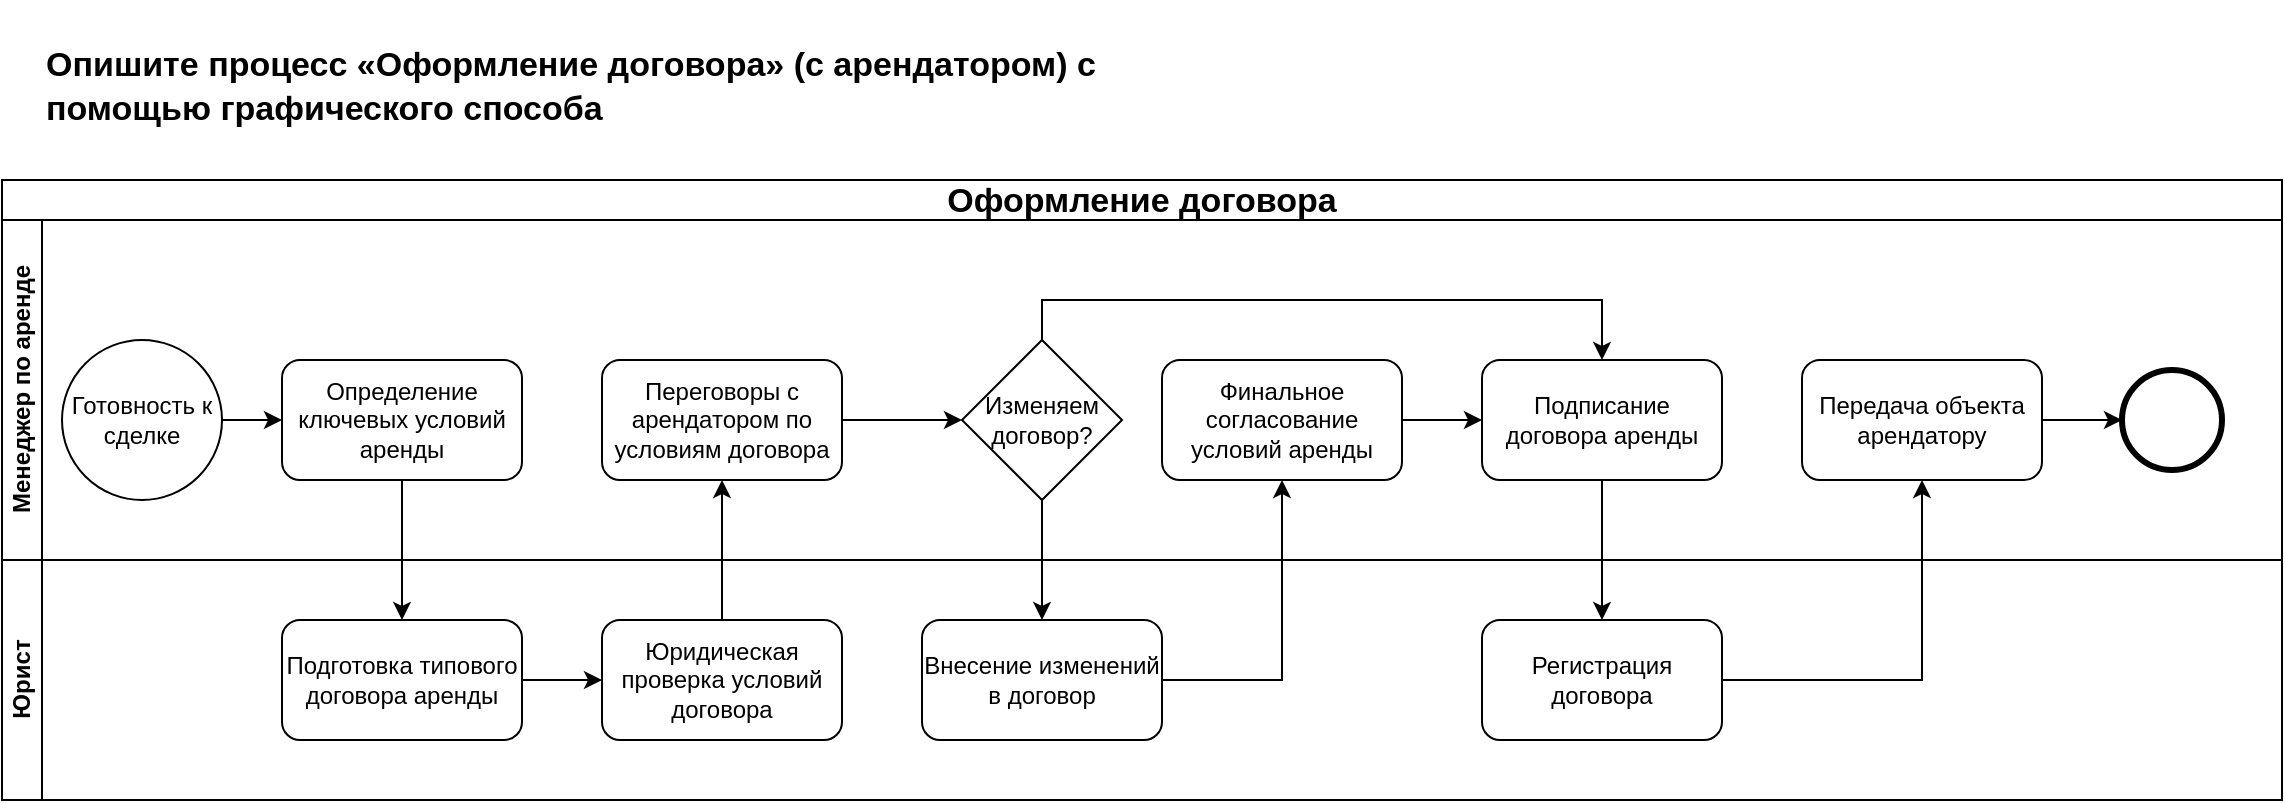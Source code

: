 <mxfile version="24.7.7">
  <diagram id="C5RBs43oDa-KdzZeNtuy" name="Page-1">
    <mxGraphModel dx="989" dy="523" grid="1" gridSize="10" guides="1" tooltips="1" connect="1" arrows="1" fold="1" page="1" pageScale="1" pageWidth="1169" pageHeight="827" math="0" shadow="0">
      <root>
        <mxCell id="WIyWlLk6GJQsqaUBKTNV-0" />
        <mxCell id="WIyWlLk6GJQsqaUBKTNV-1" parent="WIyWlLk6GJQsqaUBKTNV-0" />
        <mxCell id="oEOvBtnqVhMtwNFOPzGN-0" value="&lt;h2&gt;&lt;span style=&quot;font-size: 17px;&quot;&gt;Опишите процесс «Оформление договора» (с арендатором) с помощью графического способа&lt;/span&gt;&lt;br&gt;&lt;/h2&gt;" style="text;whiteSpace=wrap;html=1;" parent="WIyWlLk6GJQsqaUBKTNV-1" vertex="1">
          <mxGeometry x="40" y="40" width="540" height="100" as="geometry" />
        </mxCell>
        <mxCell id="AHyAFD0pu5LO6jVeFDUx-0" value="&lt;h2 style=&quot;text-align: left;&quot;&gt;&lt;span style=&quot;font-size: 17px;&quot;&gt;Оформление договора&lt;/span&gt;&lt;/h2&gt;" style="swimlane;html=1;childLayout=stackLayout;resizeParent=1;resizeParentMax=0;horizontal=1;startSize=20;horizontalStack=0;whiteSpace=wrap;" parent="WIyWlLk6GJQsqaUBKTNV-1" vertex="1">
          <mxGeometry x="20" y="130" width="1140" height="310" as="geometry" />
        </mxCell>
        <mxCell id="AHyAFD0pu5LO6jVeFDUx-1" value="Менеджер по аренде" style="swimlane;html=1;startSize=20;horizontal=0;" parent="AHyAFD0pu5LO6jVeFDUx-0" vertex="1">
          <mxGeometry y="20" width="1140" height="170" as="geometry" />
        </mxCell>
        <mxCell id="AHyAFD0pu5LO6jVeFDUx-7" value="" style="edgeStyle=orthogonalEdgeStyle;rounded=0;orthogonalLoop=1;jettySize=auto;html=1;" parent="AHyAFD0pu5LO6jVeFDUx-1" source="AHyAFD0pu5LO6jVeFDUx-5" target="AHyAFD0pu5LO6jVeFDUx-6" edge="1">
          <mxGeometry relative="1" as="geometry" />
        </mxCell>
        <mxCell id="AHyAFD0pu5LO6jVeFDUx-5" value="Готовность к сделке" style="ellipse;whiteSpace=wrap;html=1;aspect=fixed;" parent="AHyAFD0pu5LO6jVeFDUx-1" vertex="1">
          <mxGeometry x="30" y="60" width="80" height="80" as="geometry" />
        </mxCell>
        <mxCell id="AHyAFD0pu5LO6jVeFDUx-6" value="Определение ключевых условий аренды" style="rounded=1;whiteSpace=wrap;html=1;" parent="AHyAFD0pu5LO6jVeFDUx-1" vertex="1">
          <mxGeometry x="140" y="70" width="120" height="60" as="geometry" />
        </mxCell>
        <mxCell id="AHyAFD0pu5LO6jVeFDUx-15" value="" style="edgeStyle=orthogonalEdgeStyle;rounded=0;orthogonalLoop=1;jettySize=auto;html=1;" parent="AHyAFD0pu5LO6jVeFDUx-1" source="AHyAFD0pu5LO6jVeFDUx-12" target="AHyAFD0pu5LO6jVeFDUx-14" edge="1">
          <mxGeometry relative="1" as="geometry" />
        </mxCell>
        <mxCell id="AHyAFD0pu5LO6jVeFDUx-12" value="Переговоры с арендатором по условиям договора" style="rounded=1;whiteSpace=wrap;html=1;" parent="AHyAFD0pu5LO6jVeFDUx-1" vertex="1">
          <mxGeometry x="300" y="70" width="120" height="60" as="geometry" />
        </mxCell>
        <mxCell id="AHyAFD0pu5LO6jVeFDUx-22" style="edgeStyle=orthogonalEdgeStyle;rounded=0;orthogonalLoop=1;jettySize=auto;html=1;entryX=0.5;entryY=0;entryDx=0;entryDy=0;" parent="AHyAFD0pu5LO6jVeFDUx-1" source="AHyAFD0pu5LO6jVeFDUx-14" target="AHyAFD0pu5LO6jVeFDUx-20" edge="1">
          <mxGeometry relative="1" as="geometry">
            <Array as="points">
              <mxPoint x="520" y="40" />
              <mxPoint x="800" y="40" />
            </Array>
          </mxGeometry>
        </mxCell>
        <mxCell id="AHyAFD0pu5LO6jVeFDUx-14" value="Изменяем договор?" style="rhombus;whiteSpace=wrap;html=1;rounded=1;arcSize=0;" parent="AHyAFD0pu5LO6jVeFDUx-1" vertex="1">
          <mxGeometry x="480" y="60" width="80" height="80" as="geometry" />
        </mxCell>
        <mxCell id="AHyAFD0pu5LO6jVeFDUx-21" value="" style="edgeStyle=orthogonalEdgeStyle;rounded=0;orthogonalLoop=1;jettySize=auto;html=1;" parent="AHyAFD0pu5LO6jVeFDUx-1" source="AHyAFD0pu5LO6jVeFDUx-18" target="AHyAFD0pu5LO6jVeFDUx-20" edge="1">
          <mxGeometry relative="1" as="geometry" />
        </mxCell>
        <mxCell id="AHyAFD0pu5LO6jVeFDUx-18" value="Финальное согласование условий аренды" style="rounded=1;whiteSpace=wrap;html=1;" parent="AHyAFD0pu5LO6jVeFDUx-1" vertex="1">
          <mxGeometry x="580" y="70" width="120" height="60" as="geometry" />
        </mxCell>
        <mxCell id="AHyAFD0pu5LO6jVeFDUx-20" value="Подписание договора аренды" style="rounded=1;whiteSpace=wrap;html=1;" parent="AHyAFD0pu5LO6jVeFDUx-1" vertex="1">
          <mxGeometry x="740" y="70" width="120" height="60" as="geometry" />
        </mxCell>
        <mxCell id="AHyAFD0pu5LO6jVeFDUx-28" value="" style="edgeStyle=orthogonalEdgeStyle;rounded=0;orthogonalLoop=1;jettySize=auto;html=1;" parent="AHyAFD0pu5LO6jVeFDUx-1" source="AHyAFD0pu5LO6jVeFDUx-25" target="AHyAFD0pu5LO6jVeFDUx-27" edge="1">
          <mxGeometry relative="1" as="geometry" />
        </mxCell>
        <mxCell id="AHyAFD0pu5LO6jVeFDUx-25" value="Передача объекта арендатору" style="rounded=1;whiteSpace=wrap;html=1;" parent="AHyAFD0pu5LO6jVeFDUx-1" vertex="1">
          <mxGeometry x="900" y="70" width="120" height="60" as="geometry" />
        </mxCell>
        <mxCell id="AHyAFD0pu5LO6jVeFDUx-27" value="" style="points=[[0.145,0.145,0],[0.5,0,0],[0.855,0.145,0],[1,0.5,0],[0.855,0.855,0],[0.5,1,0],[0.145,0.855,0],[0,0.5,0]];shape=mxgraph.bpmn.event;html=1;verticalLabelPosition=bottom;labelBackgroundColor=#ffffff;verticalAlign=top;align=center;perimeter=ellipsePerimeter;outlineConnect=0;aspect=fixed;outline=end;symbol=terminate2;" parent="AHyAFD0pu5LO6jVeFDUx-1" vertex="1">
          <mxGeometry x="1060" y="75" width="50" height="50" as="geometry" />
        </mxCell>
        <mxCell id="AHyAFD0pu5LO6jVeFDUx-2" value="Юрист" style="swimlane;html=1;startSize=20;horizontal=0;" parent="AHyAFD0pu5LO6jVeFDUx-0" vertex="1">
          <mxGeometry y="190" width="1140" height="120" as="geometry" />
        </mxCell>
        <mxCell id="AHyAFD0pu5LO6jVeFDUx-11" value="" style="edgeStyle=orthogonalEdgeStyle;rounded=0;orthogonalLoop=1;jettySize=auto;html=1;" parent="AHyAFD0pu5LO6jVeFDUx-2" source="AHyAFD0pu5LO6jVeFDUx-8" target="AHyAFD0pu5LO6jVeFDUx-10" edge="1">
          <mxGeometry relative="1" as="geometry" />
        </mxCell>
        <mxCell id="AHyAFD0pu5LO6jVeFDUx-8" value="Подготовка типового договора аренды" style="whiteSpace=wrap;html=1;rounded=1;" parent="AHyAFD0pu5LO6jVeFDUx-2" vertex="1">
          <mxGeometry x="140" y="30" width="120" height="60" as="geometry" />
        </mxCell>
        <mxCell id="AHyAFD0pu5LO6jVeFDUx-10" value="Юридическая проверка условий договора" style="whiteSpace=wrap;html=1;rounded=1;" parent="AHyAFD0pu5LO6jVeFDUx-2" vertex="1">
          <mxGeometry x="300" y="30" width="120" height="60" as="geometry" />
        </mxCell>
        <mxCell id="AHyAFD0pu5LO6jVeFDUx-16" value="Внесение изменений в договор" style="rounded=1;whiteSpace=wrap;html=1;" parent="AHyAFD0pu5LO6jVeFDUx-2" vertex="1">
          <mxGeometry x="460" y="30" width="120" height="60" as="geometry" />
        </mxCell>
        <mxCell id="AHyAFD0pu5LO6jVeFDUx-23" value="Регистрация договора" style="rounded=1;whiteSpace=wrap;html=1;" parent="AHyAFD0pu5LO6jVeFDUx-2" vertex="1">
          <mxGeometry x="740" y="30" width="120" height="60" as="geometry" />
        </mxCell>
        <mxCell id="AHyAFD0pu5LO6jVeFDUx-9" value="" style="edgeStyle=orthogonalEdgeStyle;rounded=0;orthogonalLoop=1;jettySize=auto;html=1;" parent="AHyAFD0pu5LO6jVeFDUx-0" source="AHyAFD0pu5LO6jVeFDUx-6" target="AHyAFD0pu5LO6jVeFDUx-8" edge="1">
          <mxGeometry relative="1" as="geometry" />
        </mxCell>
        <mxCell id="AHyAFD0pu5LO6jVeFDUx-13" value="" style="edgeStyle=orthogonalEdgeStyle;rounded=0;orthogonalLoop=1;jettySize=auto;html=1;" parent="AHyAFD0pu5LO6jVeFDUx-0" source="AHyAFD0pu5LO6jVeFDUx-10" target="AHyAFD0pu5LO6jVeFDUx-12" edge="1">
          <mxGeometry relative="1" as="geometry" />
        </mxCell>
        <mxCell id="AHyAFD0pu5LO6jVeFDUx-17" value="" style="edgeStyle=orthogonalEdgeStyle;rounded=0;orthogonalLoop=1;jettySize=auto;html=1;" parent="AHyAFD0pu5LO6jVeFDUx-0" source="AHyAFD0pu5LO6jVeFDUx-14" target="AHyAFD0pu5LO6jVeFDUx-16" edge="1">
          <mxGeometry relative="1" as="geometry" />
        </mxCell>
        <mxCell id="AHyAFD0pu5LO6jVeFDUx-19" style="edgeStyle=orthogonalEdgeStyle;rounded=0;orthogonalLoop=1;jettySize=auto;html=1;entryX=0.5;entryY=1;entryDx=0;entryDy=0;" parent="AHyAFD0pu5LO6jVeFDUx-0" source="AHyAFD0pu5LO6jVeFDUx-16" target="AHyAFD0pu5LO6jVeFDUx-18" edge="1">
          <mxGeometry relative="1" as="geometry">
            <Array as="points">
              <mxPoint x="640" y="250" />
            </Array>
          </mxGeometry>
        </mxCell>
        <mxCell id="AHyAFD0pu5LO6jVeFDUx-24" value="" style="edgeStyle=orthogonalEdgeStyle;rounded=0;orthogonalLoop=1;jettySize=auto;html=1;" parent="AHyAFD0pu5LO6jVeFDUx-0" source="AHyAFD0pu5LO6jVeFDUx-20" target="AHyAFD0pu5LO6jVeFDUx-23" edge="1">
          <mxGeometry relative="1" as="geometry" />
        </mxCell>
        <mxCell id="AHyAFD0pu5LO6jVeFDUx-26" style="edgeStyle=orthogonalEdgeStyle;rounded=0;orthogonalLoop=1;jettySize=auto;html=1;entryX=0.5;entryY=1;entryDx=0;entryDy=0;" parent="AHyAFD0pu5LO6jVeFDUx-0" source="AHyAFD0pu5LO6jVeFDUx-23" target="AHyAFD0pu5LO6jVeFDUx-25" edge="1">
          <mxGeometry relative="1" as="geometry" />
        </mxCell>
      </root>
    </mxGraphModel>
  </diagram>
</mxfile>
